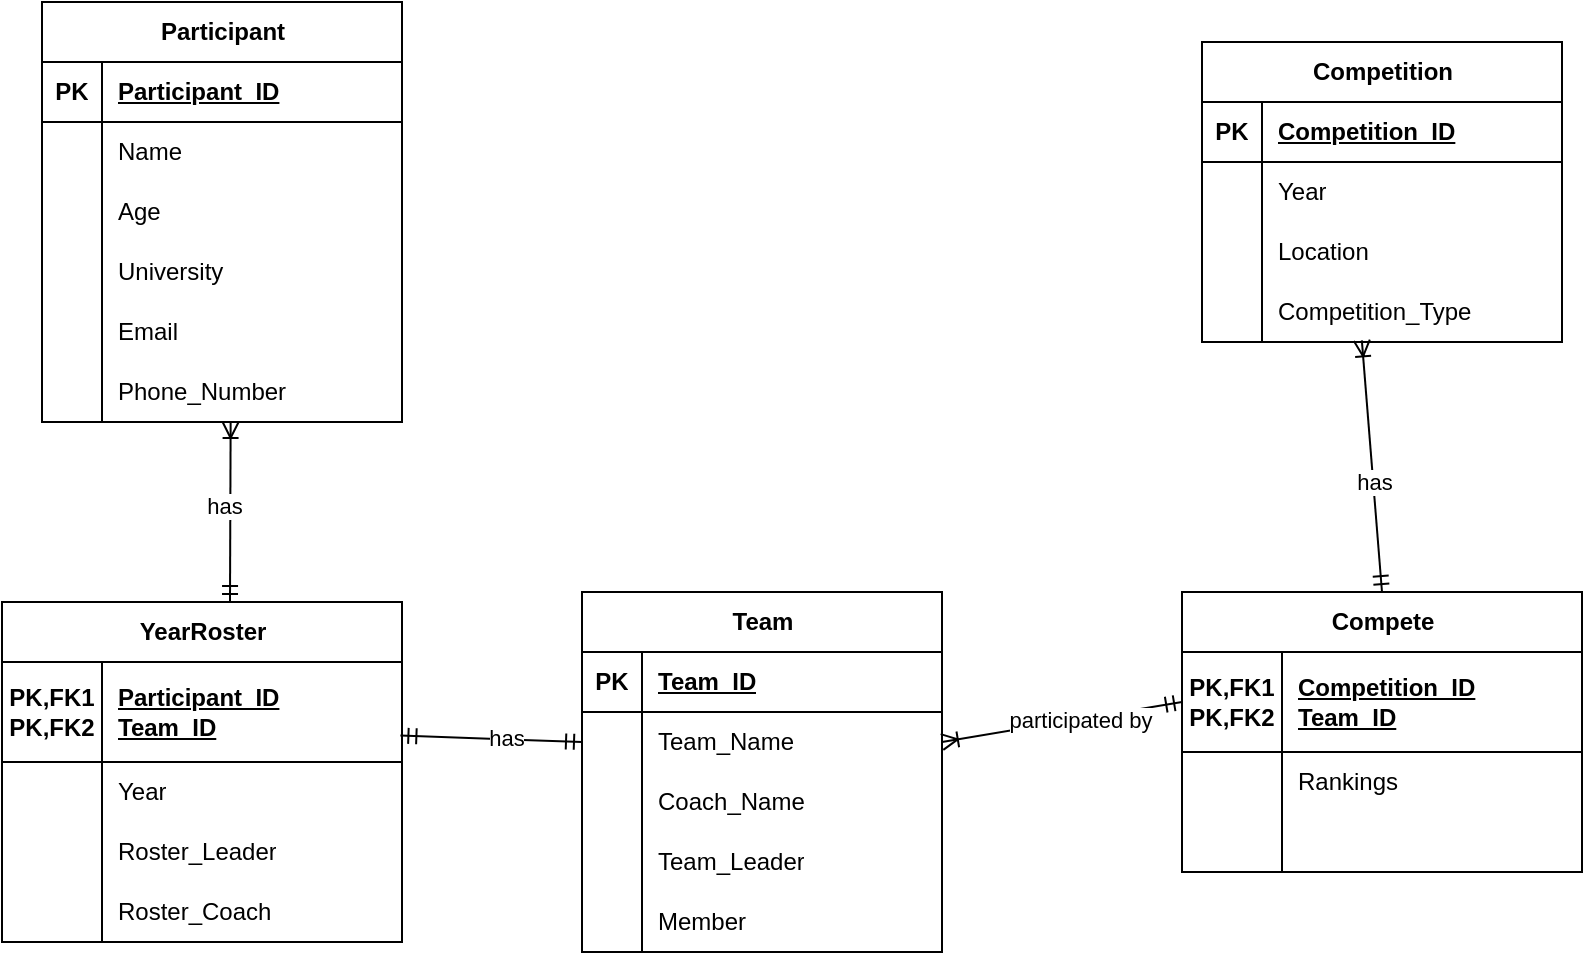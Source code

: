 <mxfile version="24.8.3">
  <diagram name="Page-1" id="C-N8FNtPRdhwEiZpswKw">
    <mxGraphModel dx="1050" dy="522" grid="1" gridSize="10" guides="1" tooltips="1" connect="1" arrows="1" fold="1" page="1" pageScale="1" pageWidth="850" pageHeight="1100" math="0" shadow="0">
      <root>
        <mxCell id="0" />
        <mxCell id="1" parent="0" />
        <mxCell id="xI8_T-rvhFCvF-OkGqdw-1" value="Participant" style="shape=table;startSize=30;container=1;collapsible=1;childLayout=tableLayout;fixedRows=1;rowLines=0;fontStyle=1;align=center;resizeLast=1;html=1;" vertex="1" parent="1">
          <mxGeometry x="50" y="200" width="180" height="210" as="geometry" />
        </mxCell>
        <mxCell id="xI8_T-rvhFCvF-OkGqdw-2" value="" style="shape=tableRow;horizontal=0;startSize=0;swimlaneHead=0;swimlaneBody=0;fillColor=none;collapsible=0;dropTarget=0;points=[[0,0.5],[1,0.5]];portConstraint=eastwest;top=0;left=0;right=0;bottom=1;" vertex="1" parent="xI8_T-rvhFCvF-OkGqdw-1">
          <mxGeometry y="30" width="180" height="30" as="geometry" />
        </mxCell>
        <mxCell id="xI8_T-rvhFCvF-OkGqdw-3" value="PK" style="shape=partialRectangle;connectable=0;fillColor=none;top=0;left=0;bottom=0;right=0;fontStyle=1;overflow=hidden;whiteSpace=wrap;html=1;" vertex="1" parent="xI8_T-rvhFCvF-OkGqdw-2">
          <mxGeometry width="30" height="30" as="geometry">
            <mxRectangle width="30" height="30" as="alternateBounds" />
          </mxGeometry>
        </mxCell>
        <mxCell id="xI8_T-rvhFCvF-OkGqdw-4" value="Participant_ID" style="shape=partialRectangle;connectable=0;fillColor=none;top=0;left=0;bottom=0;right=0;align=left;spacingLeft=6;fontStyle=5;overflow=hidden;whiteSpace=wrap;html=1;" vertex="1" parent="xI8_T-rvhFCvF-OkGqdw-2">
          <mxGeometry x="30" width="150" height="30" as="geometry">
            <mxRectangle width="150" height="30" as="alternateBounds" />
          </mxGeometry>
        </mxCell>
        <mxCell id="xI8_T-rvhFCvF-OkGqdw-5" value="" style="shape=tableRow;horizontal=0;startSize=0;swimlaneHead=0;swimlaneBody=0;fillColor=none;collapsible=0;dropTarget=0;points=[[0,0.5],[1,0.5]];portConstraint=eastwest;top=0;left=0;right=0;bottom=0;" vertex="1" parent="xI8_T-rvhFCvF-OkGqdw-1">
          <mxGeometry y="60" width="180" height="30" as="geometry" />
        </mxCell>
        <mxCell id="xI8_T-rvhFCvF-OkGqdw-6" value="" style="shape=partialRectangle;connectable=0;fillColor=none;top=0;left=0;bottom=0;right=0;editable=1;overflow=hidden;whiteSpace=wrap;html=1;" vertex="1" parent="xI8_T-rvhFCvF-OkGqdw-5">
          <mxGeometry width="30" height="30" as="geometry">
            <mxRectangle width="30" height="30" as="alternateBounds" />
          </mxGeometry>
        </mxCell>
        <mxCell id="xI8_T-rvhFCvF-OkGqdw-7" value="Name" style="shape=partialRectangle;connectable=0;fillColor=none;top=0;left=0;bottom=0;right=0;align=left;spacingLeft=6;overflow=hidden;whiteSpace=wrap;html=1;" vertex="1" parent="xI8_T-rvhFCvF-OkGqdw-5">
          <mxGeometry x="30" width="150" height="30" as="geometry">
            <mxRectangle width="150" height="30" as="alternateBounds" />
          </mxGeometry>
        </mxCell>
        <mxCell id="xI8_T-rvhFCvF-OkGqdw-8" value="" style="shape=tableRow;horizontal=0;startSize=0;swimlaneHead=0;swimlaneBody=0;fillColor=none;collapsible=0;dropTarget=0;points=[[0,0.5],[1,0.5]];portConstraint=eastwest;top=0;left=0;right=0;bottom=0;" vertex="1" parent="xI8_T-rvhFCvF-OkGqdw-1">
          <mxGeometry y="90" width="180" height="30" as="geometry" />
        </mxCell>
        <mxCell id="xI8_T-rvhFCvF-OkGqdw-9" value="" style="shape=partialRectangle;connectable=0;fillColor=none;top=0;left=0;bottom=0;right=0;editable=1;overflow=hidden;whiteSpace=wrap;html=1;" vertex="1" parent="xI8_T-rvhFCvF-OkGqdw-8">
          <mxGeometry width="30" height="30" as="geometry">
            <mxRectangle width="30" height="30" as="alternateBounds" />
          </mxGeometry>
        </mxCell>
        <mxCell id="xI8_T-rvhFCvF-OkGqdw-10" value="Age" style="shape=partialRectangle;connectable=0;fillColor=none;top=0;left=0;bottom=0;right=0;align=left;spacingLeft=6;overflow=hidden;whiteSpace=wrap;html=1;" vertex="1" parent="xI8_T-rvhFCvF-OkGqdw-8">
          <mxGeometry x="30" width="150" height="30" as="geometry">
            <mxRectangle width="150" height="30" as="alternateBounds" />
          </mxGeometry>
        </mxCell>
        <mxCell id="xI8_T-rvhFCvF-OkGqdw-14" value="" style="shape=tableRow;horizontal=0;startSize=0;swimlaneHead=0;swimlaneBody=0;fillColor=none;collapsible=0;dropTarget=0;points=[[0,0.5],[1,0.5]];portConstraint=eastwest;top=0;left=0;right=0;bottom=0;" vertex="1" parent="xI8_T-rvhFCvF-OkGqdw-1">
          <mxGeometry y="120" width="180" height="30" as="geometry" />
        </mxCell>
        <mxCell id="xI8_T-rvhFCvF-OkGqdw-15" value="" style="shape=partialRectangle;connectable=0;fillColor=none;top=0;left=0;bottom=0;right=0;editable=1;overflow=hidden;whiteSpace=wrap;html=1;" vertex="1" parent="xI8_T-rvhFCvF-OkGqdw-14">
          <mxGeometry width="30" height="30" as="geometry">
            <mxRectangle width="30" height="30" as="alternateBounds" />
          </mxGeometry>
        </mxCell>
        <mxCell id="xI8_T-rvhFCvF-OkGqdw-16" value="University" style="shape=partialRectangle;connectable=0;fillColor=none;top=0;left=0;bottom=0;right=0;align=left;spacingLeft=6;overflow=hidden;whiteSpace=wrap;html=1;" vertex="1" parent="xI8_T-rvhFCvF-OkGqdw-14">
          <mxGeometry x="30" width="150" height="30" as="geometry">
            <mxRectangle width="150" height="30" as="alternateBounds" />
          </mxGeometry>
        </mxCell>
        <mxCell id="xI8_T-rvhFCvF-OkGqdw-17" value="" style="shape=tableRow;horizontal=0;startSize=0;swimlaneHead=0;swimlaneBody=0;fillColor=none;collapsible=0;dropTarget=0;points=[[0,0.5],[1,0.5]];portConstraint=eastwest;top=0;left=0;right=0;bottom=0;" vertex="1" parent="xI8_T-rvhFCvF-OkGqdw-1">
          <mxGeometry y="150" width="180" height="30" as="geometry" />
        </mxCell>
        <mxCell id="xI8_T-rvhFCvF-OkGqdw-18" value="" style="shape=partialRectangle;connectable=0;fillColor=none;top=0;left=0;bottom=0;right=0;editable=1;overflow=hidden;whiteSpace=wrap;html=1;" vertex="1" parent="xI8_T-rvhFCvF-OkGqdw-17">
          <mxGeometry width="30" height="30" as="geometry">
            <mxRectangle width="30" height="30" as="alternateBounds" />
          </mxGeometry>
        </mxCell>
        <mxCell id="xI8_T-rvhFCvF-OkGqdw-19" value="Email" style="shape=partialRectangle;connectable=0;fillColor=none;top=0;left=0;bottom=0;right=0;align=left;spacingLeft=6;overflow=hidden;whiteSpace=wrap;html=1;" vertex="1" parent="xI8_T-rvhFCvF-OkGqdw-17">
          <mxGeometry x="30" width="150" height="30" as="geometry">
            <mxRectangle width="150" height="30" as="alternateBounds" />
          </mxGeometry>
        </mxCell>
        <mxCell id="xI8_T-rvhFCvF-OkGqdw-11" value="" style="shape=tableRow;horizontal=0;startSize=0;swimlaneHead=0;swimlaneBody=0;fillColor=none;collapsible=0;dropTarget=0;points=[[0,0.5],[1,0.5]];portConstraint=eastwest;top=0;left=0;right=0;bottom=0;" vertex="1" parent="xI8_T-rvhFCvF-OkGqdw-1">
          <mxGeometry y="180" width="180" height="30" as="geometry" />
        </mxCell>
        <mxCell id="xI8_T-rvhFCvF-OkGqdw-12" value="" style="shape=partialRectangle;connectable=0;fillColor=none;top=0;left=0;bottom=0;right=0;editable=1;overflow=hidden;whiteSpace=wrap;html=1;" vertex="1" parent="xI8_T-rvhFCvF-OkGqdw-11">
          <mxGeometry width="30" height="30" as="geometry">
            <mxRectangle width="30" height="30" as="alternateBounds" />
          </mxGeometry>
        </mxCell>
        <mxCell id="xI8_T-rvhFCvF-OkGqdw-13" value="Phone_Number" style="shape=partialRectangle;connectable=0;fillColor=none;top=0;left=0;bottom=0;right=0;align=left;spacingLeft=6;overflow=hidden;whiteSpace=wrap;html=1;" vertex="1" parent="xI8_T-rvhFCvF-OkGqdw-11">
          <mxGeometry x="30" width="150" height="30" as="geometry">
            <mxRectangle width="150" height="30" as="alternateBounds" />
          </mxGeometry>
        </mxCell>
        <mxCell id="xI8_T-rvhFCvF-OkGqdw-20" value="Team" style="shape=table;startSize=30;container=1;collapsible=1;childLayout=tableLayout;fixedRows=1;rowLines=0;fontStyle=1;align=center;resizeLast=1;html=1;" vertex="1" parent="1">
          <mxGeometry x="320" y="495" width="180" height="180" as="geometry" />
        </mxCell>
        <mxCell id="xI8_T-rvhFCvF-OkGqdw-21" value="" style="shape=tableRow;horizontal=0;startSize=0;swimlaneHead=0;swimlaneBody=0;fillColor=none;collapsible=0;dropTarget=0;points=[[0,0.5],[1,0.5]];portConstraint=eastwest;top=0;left=0;right=0;bottom=1;" vertex="1" parent="xI8_T-rvhFCvF-OkGqdw-20">
          <mxGeometry y="30" width="180" height="30" as="geometry" />
        </mxCell>
        <mxCell id="xI8_T-rvhFCvF-OkGqdw-22" value="PK" style="shape=partialRectangle;connectable=0;fillColor=none;top=0;left=0;bottom=0;right=0;fontStyle=1;overflow=hidden;whiteSpace=wrap;html=1;" vertex="1" parent="xI8_T-rvhFCvF-OkGqdw-21">
          <mxGeometry width="30" height="30" as="geometry">
            <mxRectangle width="30" height="30" as="alternateBounds" />
          </mxGeometry>
        </mxCell>
        <mxCell id="xI8_T-rvhFCvF-OkGqdw-23" value="Team_ID" style="shape=partialRectangle;connectable=0;fillColor=none;top=0;left=0;bottom=0;right=0;align=left;spacingLeft=6;fontStyle=5;overflow=hidden;whiteSpace=wrap;html=1;" vertex="1" parent="xI8_T-rvhFCvF-OkGqdw-21">
          <mxGeometry x="30" width="150" height="30" as="geometry">
            <mxRectangle width="150" height="30" as="alternateBounds" />
          </mxGeometry>
        </mxCell>
        <mxCell id="xI8_T-rvhFCvF-OkGqdw-24" value="" style="shape=tableRow;horizontal=0;startSize=0;swimlaneHead=0;swimlaneBody=0;fillColor=none;collapsible=0;dropTarget=0;points=[[0,0.5],[1,0.5]];portConstraint=eastwest;top=0;left=0;right=0;bottom=0;" vertex="1" parent="xI8_T-rvhFCvF-OkGqdw-20">
          <mxGeometry y="60" width="180" height="30" as="geometry" />
        </mxCell>
        <mxCell id="xI8_T-rvhFCvF-OkGqdw-25" value="" style="shape=partialRectangle;connectable=0;fillColor=none;top=0;left=0;bottom=0;right=0;editable=1;overflow=hidden;whiteSpace=wrap;html=1;" vertex="1" parent="xI8_T-rvhFCvF-OkGqdw-24">
          <mxGeometry width="30" height="30" as="geometry">
            <mxRectangle width="30" height="30" as="alternateBounds" />
          </mxGeometry>
        </mxCell>
        <mxCell id="xI8_T-rvhFCvF-OkGqdw-26" value="Team_Name" style="shape=partialRectangle;connectable=0;fillColor=none;top=0;left=0;bottom=0;right=0;align=left;spacingLeft=6;overflow=hidden;whiteSpace=wrap;html=1;" vertex="1" parent="xI8_T-rvhFCvF-OkGqdw-24">
          <mxGeometry x="30" width="150" height="30" as="geometry">
            <mxRectangle width="150" height="30" as="alternateBounds" />
          </mxGeometry>
        </mxCell>
        <mxCell id="xI8_T-rvhFCvF-OkGqdw-27" value="" style="shape=tableRow;horizontal=0;startSize=0;swimlaneHead=0;swimlaneBody=0;fillColor=none;collapsible=0;dropTarget=0;points=[[0,0.5],[1,0.5]];portConstraint=eastwest;top=0;left=0;right=0;bottom=0;" vertex="1" parent="xI8_T-rvhFCvF-OkGqdw-20">
          <mxGeometry y="90" width="180" height="30" as="geometry" />
        </mxCell>
        <mxCell id="xI8_T-rvhFCvF-OkGqdw-28" value="" style="shape=partialRectangle;connectable=0;fillColor=none;top=0;left=0;bottom=0;right=0;editable=1;overflow=hidden;whiteSpace=wrap;html=1;" vertex="1" parent="xI8_T-rvhFCvF-OkGqdw-27">
          <mxGeometry width="30" height="30" as="geometry">
            <mxRectangle width="30" height="30" as="alternateBounds" />
          </mxGeometry>
        </mxCell>
        <mxCell id="xI8_T-rvhFCvF-OkGqdw-29" value="Coach_Name" style="shape=partialRectangle;connectable=0;fillColor=none;top=0;left=0;bottom=0;right=0;align=left;spacingLeft=6;overflow=hidden;whiteSpace=wrap;html=1;" vertex="1" parent="xI8_T-rvhFCvF-OkGqdw-27">
          <mxGeometry x="30" width="150" height="30" as="geometry">
            <mxRectangle width="150" height="30" as="alternateBounds" />
          </mxGeometry>
        </mxCell>
        <mxCell id="xI8_T-rvhFCvF-OkGqdw-30" value="" style="shape=tableRow;horizontal=0;startSize=0;swimlaneHead=0;swimlaneBody=0;fillColor=none;collapsible=0;dropTarget=0;points=[[0,0.5],[1,0.5]];portConstraint=eastwest;top=0;left=0;right=0;bottom=0;" vertex="1" parent="xI8_T-rvhFCvF-OkGqdw-20">
          <mxGeometry y="120" width="180" height="30" as="geometry" />
        </mxCell>
        <mxCell id="xI8_T-rvhFCvF-OkGqdw-31" value="" style="shape=partialRectangle;connectable=0;fillColor=none;top=0;left=0;bottom=0;right=0;editable=1;overflow=hidden;whiteSpace=wrap;html=1;" vertex="1" parent="xI8_T-rvhFCvF-OkGqdw-30">
          <mxGeometry width="30" height="30" as="geometry">
            <mxRectangle width="30" height="30" as="alternateBounds" />
          </mxGeometry>
        </mxCell>
        <mxCell id="xI8_T-rvhFCvF-OkGqdw-32" value="Team_Leader" style="shape=partialRectangle;connectable=0;fillColor=none;top=0;left=0;bottom=0;right=0;align=left;spacingLeft=6;overflow=hidden;whiteSpace=wrap;html=1;" vertex="1" parent="xI8_T-rvhFCvF-OkGqdw-30">
          <mxGeometry x="30" width="150" height="30" as="geometry">
            <mxRectangle width="150" height="30" as="alternateBounds" />
          </mxGeometry>
        </mxCell>
        <mxCell id="xI8_T-rvhFCvF-OkGqdw-59" value="" style="shape=tableRow;horizontal=0;startSize=0;swimlaneHead=0;swimlaneBody=0;fillColor=none;collapsible=0;dropTarget=0;points=[[0,0.5],[1,0.5]];portConstraint=eastwest;top=0;left=0;right=0;bottom=0;" vertex="1" parent="xI8_T-rvhFCvF-OkGqdw-20">
          <mxGeometry y="150" width="180" height="30" as="geometry" />
        </mxCell>
        <mxCell id="xI8_T-rvhFCvF-OkGqdw-60" value="" style="shape=partialRectangle;connectable=0;fillColor=none;top=0;left=0;bottom=0;right=0;editable=1;overflow=hidden;whiteSpace=wrap;html=1;" vertex="1" parent="xI8_T-rvhFCvF-OkGqdw-59">
          <mxGeometry width="30" height="30" as="geometry">
            <mxRectangle width="30" height="30" as="alternateBounds" />
          </mxGeometry>
        </mxCell>
        <mxCell id="xI8_T-rvhFCvF-OkGqdw-61" value="Member" style="shape=partialRectangle;connectable=0;fillColor=none;top=0;left=0;bottom=0;right=0;align=left;spacingLeft=6;overflow=hidden;whiteSpace=wrap;html=1;" vertex="1" parent="xI8_T-rvhFCvF-OkGqdw-59">
          <mxGeometry x="30" width="150" height="30" as="geometry">
            <mxRectangle width="150" height="30" as="alternateBounds" />
          </mxGeometry>
        </mxCell>
        <mxCell id="xI8_T-rvhFCvF-OkGqdw-33" value="Competition" style="shape=table;startSize=30;container=1;collapsible=1;childLayout=tableLayout;fixedRows=1;rowLines=0;fontStyle=1;align=center;resizeLast=1;html=1;" vertex="1" parent="1">
          <mxGeometry x="630" y="220" width="180" height="150" as="geometry" />
        </mxCell>
        <mxCell id="xI8_T-rvhFCvF-OkGqdw-34" value="" style="shape=tableRow;horizontal=0;startSize=0;swimlaneHead=0;swimlaneBody=0;fillColor=none;collapsible=0;dropTarget=0;points=[[0,0.5],[1,0.5]];portConstraint=eastwest;top=0;left=0;right=0;bottom=1;" vertex="1" parent="xI8_T-rvhFCvF-OkGqdw-33">
          <mxGeometry y="30" width="180" height="30" as="geometry" />
        </mxCell>
        <mxCell id="xI8_T-rvhFCvF-OkGqdw-35" value="PK" style="shape=partialRectangle;connectable=0;fillColor=none;top=0;left=0;bottom=0;right=0;fontStyle=1;overflow=hidden;whiteSpace=wrap;html=1;" vertex="1" parent="xI8_T-rvhFCvF-OkGqdw-34">
          <mxGeometry width="30" height="30" as="geometry">
            <mxRectangle width="30" height="30" as="alternateBounds" />
          </mxGeometry>
        </mxCell>
        <mxCell id="xI8_T-rvhFCvF-OkGqdw-36" value="Competition_ID" style="shape=partialRectangle;connectable=0;fillColor=none;top=0;left=0;bottom=0;right=0;align=left;spacingLeft=6;fontStyle=5;overflow=hidden;whiteSpace=wrap;html=1;" vertex="1" parent="xI8_T-rvhFCvF-OkGqdw-34">
          <mxGeometry x="30" width="150" height="30" as="geometry">
            <mxRectangle width="150" height="30" as="alternateBounds" />
          </mxGeometry>
        </mxCell>
        <mxCell id="xI8_T-rvhFCvF-OkGqdw-37" value="" style="shape=tableRow;horizontal=0;startSize=0;swimlaneHead=0;swimlaneBody=0;fillColor=none;collapsible=0;dropTarget=0;points=[[0,0.5],[1,0.5]];portConstraint=eastwest;top=0;left=0;right=0;bottom=0;" vertex="1" parent="xI8_T-rvhFCvF-OkGqdw-33">
          <mxGeometry y="60" width="180" height="30" as="geometry" />
        </mxCell>
        <mxCell id="xI8_T-rvhFCvF-OkGqdw-38" value="" style="shape=partialRectangle;connectable=0;fillColor=none;top=0;left=0;bottom=0;right=0;editable=1;overflow=hidden;whiteSpace=wrap;html=1;" vertex="1" parent="xI8_T-rvhFCvF-OkGqdw-37">
          <mxGeometry width="30" height="30" as="geometry">
            <mxRectangle width="30" height="30" as="alternateBounds" />
          </mxGeometry>
        </mxCell>
        <mxCell id="xI8_T-rvhFCvF-OkGqdw-39" value="Year" style="shape=partialRectangle;connectable=0;fillColor=none;top=0;left=0;bottom=0;right=0;align=left;spacingLeft=6;overflow=hidden;whiteSpace=wrap;html=1;" vertex="1" parent="xI8_T-rvhFCvF-OkGqdw-37">
          <mxGeometry x="30" width="150" height="30" as="geometry">
            <mxRectangle width="150" height="30" as="alternateBounds" />
          </mxGeometry>
        </mxCell>
        <mxCell id="xI8_T-rvhFCvF-OkGqdw-40" value="" style="shape=tableRow;horizontal=0;startSize=0;swimlaneHead=0;swimlaneBody=0;fillColor=none;collapsible=0;dropTarget=0;points=[[0,0.5],[1,0.5]];portConstraint=eastwest;top=0;left=0;right=0;bottom=0;" vertex="1" parent="xI8_T-rvhFCvF-OkGqdw-33">
          <mxGeometry y="90" width="180" height="30" as="geometry" />
        </mxCell>
        <mxCell id="xI8_T-rvhFCvF-OkGqdw-41" value="" style="shape=partialRectangle;connectable=0;fillColor=none;top=0;left=0;bottom=0;right=0;editable=1;overflow=hidden;whiteSpace=wrap;html=1;" vertex="1" parent="xI8_T-rvhFCvF-OkGqdw-40">
          <mxGeometry width="30" height="30" as="geometry">
            <mxRectangle width="30" height="30" as="alternateBounds" />
          </mxGeometry>
        </mxCell>
        <mxCell id="xI8_T-rvhFCvF-OkGqdw-42" value="Location" style="shape=partialRectangle;connectable=0;fillColor=none;top=0;left=0;bottom=0;right=0;align=left;spacingLeft=6;overflow=hidden;whiteSpace=wrap;html=1;" vertex="1" parent="xI8_T-rvhFCvF-OkGqdw-40">
          <mxGeometry x="30" width="150" height="30" as="geometry">
            <mxRectangle width="150" height="30" as="alternateBounds" />
          </mxGeometry>
        </mxCell>
        <mxCell id="xI8_T-rvhFCvF-OkGqdw-43" value="" style="shape=tableRow;horizontal=0;startSize=0;swimlaneHead=0;swimlaneBody=0;fillColor=none;collapsible=0;dropTarget=0;points=[[0,0.5],[1,0.5]];portConstraint=eastwest;top=0;left=0;right=0;bottom=0;" vertex="1" parent="xI8_T-rvhFCvF-OkGqdw-33">
          <mxGeometry y="120" width="180" height="30" as="geometry" />
        </mxCell>
        <mxCell id="xI8_T-rvhFCvF-OkGqdw-44" value="" style="shape=partialRectangle;connectable=0;fillColor=none;top=0;left=0;bottom=0;right=0;editable=1;overflow=hidden;whiteSpace=wrap;html=1;" vertex="1" parent="xI8_T-rvhFCvF-OkGqdw-43">
          <mxGeometry width="30" height="30" as="geometry">
            <mxRectangle width="30" height="30" as="alternateBounds" />
          </mxGeometry>
        </mxCell>
        <mxCell id="xI8_T-rvhFCvF-OkGqdw-45" value="Competition_Type" style="shape=partialRectangle;connectable=0;fillColor=none;top=0;left=0;bottom=0;right=0;align=left;spacingLeft=6;overflow=hidden;whiteSpace=wrap;html=1;" vertex="1" parent="xI8_T-rvhFCvF-OkGqdw-43">
          <mxGeometry x="30" width="150" height="30" as="geometry">
            <mxRectangle width="150" height="30" as="alternateBounds" />
          </mxGeometry>
        </mxCell>
        <mxCell id="xI8_T-rvhFCvF-OkGqdw-46" value="YearRoster" style="shape=table;startSize=30;container=1;collapsible=1;childLayout=tableLayout;fixedRows=1;rowLines=0;fontStyle=1;align=center;resizeLast=1;html=1;" vertex="1" parent="1">
          <mxGeometry x="30" y="500" width="200" height="170" as="geometry" />
        </mxCell>
        <mxCell id="xI8_T-rvhFCvF-OkGqdw-47" value="" style="shape=tableRow;horizontal=0;startSize=0;swimlaneHead=0;swimlaneBody=0;fillColor=none;collapsible=0;dropTarget=0;points=[[0,0.5],[1,0.5]];portConstraint=eastwest;top=0;left=0;right=0;bottom=1;" vertex="1" parent="xI8_T-rvhFCvF-OkGqdw-46">
          <mxGeometry y="30" width="200" height="50" as="geometry" />
        </mxCell>
        <mxCell id="xI8_T-rvhFCvF-OkGqdw-48" value="PK,FK1&lt;div&gt;PK,FK2&lt;/div&gt;" style="shape=partialRectangle;connectable=0;fillColor=none;top=0;left=0;bottom=0;right=0;fontStyle=1;overflow=hidden;whiteSpace=wrap;html=1;" vertex="1" parent="xI8_T-rvhFCvF-OkGqdw-47">
          <mxGeometry width="50" height="50" as="geometry">
            <mxRectangle width="50" height="50" as="alternateBounds" />
          </mxGeometry>
        </mxCell>
        <mxCell id="xI8_T-rvhFCvF-OkGqdw-49" value="Participant_ID&lt;div&gt;Team_ID&lt;/div&gt;" style="shape=partialRectangle;connectable=0;fillColor=none;top=0;left=0;bottom=0;right=0;align=left;spacingLeft=6;fontStyle=5;overflow=hidden;whiteSpace=wrap;html=1;" vertex="1" parent="xI8_T-rvhFCvF-OkGqdw-47">
          <mxGeometry x="50" width="150" height="50" as="geometry">
            <mxRectangle width="150" height="50" as="alternateBounds" />
          </mxGeometry>
        </mxCell>
        <mxCell id="xI8_T-rvhFCvF-OkGqdw-50" value="" style="shape=tableRow;horizontal=0;startSize=0;swimlaneHead=0;swimlaneBody=0;fillColor=none;collapsible=0;dropTarget=0;points=[[0,0.5],[1,0.5]];portConstraint=eastwest;top=0;left=0;right=0;bottom=0;" vertex="1" parent="xI8_T-rvhFCvF-OkGqdw-46">
          <mxGeometry y="80" width="200" height="30" as="geometry" />
        </mxCell>
        <mxCell id="xI8_T-rvhFCvF-OkGqdw-51" value="" style="shape=partialRectangle;connectable=0;fillColor=none;top=0;left=0;bottom=0;right=0;editable=1;overflow=hidden;whiteSpace=wrap;html=1;" vertex="1" parent="xI8_T-rvhFCvF-OkGqdw-50">
          <mxGeometry width="50" height="30" as="geometry">
            <mxRectangle width="50" height="30" as="alternateBounds" />
          </mxGeometry>
        </mxCell>
        <mxCell id="xI8_T-rvhFCvF-OkGqdw-52" value="Year" style="shape=partialRectangle;connectable=0;fillColor=none;top=0;left=0;bottom=0;right=0;align=left;spacingLeft=6;overflow=hidden;whiteSpace=wrap;html=1;" vertex="1" parent="xI8_T-rvhFCvF-OkGqdw-50">
          <mxGeometry x="50" width="150" height="30" as="geometry">
            <mxRectangle width="150" height="30" as="alternateBounds" />
          </mxGeometry>
        </mxCell>
        <mxCell id="xI8_T-rvhFCvF-OkGqdw-53" value="" style="shape=tableRow;horizontal=0;startSize=0;swimlaneHead=0;swimlaneBody=0;fillColor=none;collapsible=0;dropTarget=0;points=[[0,0.5],[1,0.5]];portConstraint=eastwest;top=0;left=0;right=0;bottom=0;" vertex="1" parent="xI8_T-rvhFCvF-OkGqdw-46">
          <mxGeometry y="110" width="200" height="30" as="geometry" />
        </mxCell>
        <mxCell id="xI8_T-rvhFCvF-OkGqdw-54" value="" style="shape=partialRectangle;connectable=0;fillColor=none;top=0;left=0;bottom=0;right=0;editable=1;overflow=hidden;whiteSpace=wrap;html=1;" vertex="1" parent="xI8_T-rvhFCvF-OkGqdw-53">
          <mxGeometry width="50" height="30" as="geometry">
            <mxRectangle width="50" height="30" as="alternateBounds" />
          </mxGeometry>
        </mxCell>
        <mxCell id="xI8_T-rvhFCvF-OkGqdw-55" value="Roster_Leader" style="shape=partialRectangle;connectable=0;fillColor=none;top=0;left=0;bottom=0;right=0;align=left;spacingLeft=6;overflow=hidden;whiteSpace=wrap;html=1;" vertex="1" parent="xI8_T-rvhFCvF-OkGqdw-53">
          <mxGeometry x="50" width="150" height="30" as="geometry">
            <mxRectangle width="150" height="30" as="alternateBounds" />
          </mxGeometry>
        </mxCell>
        <mxCell id="xI8_T-rvhFCvF-OkGqdw-56" value="" style="shape=tableRow;horizontal=0;startSize=0;swimlaneHead=0;swimlaneBody=0;fillColor=none;collapsible=0;dropTarget=0;points=[[0,0.5],[1,0.5]];portConstraint=eastwest;top=0;left=0;right=0;bottom=0;" vertex="1" parent="xI8_T-rvhFCvF-OkGqdw-46">
          <mxGeometry y="140" width="200" height="30" as="geometry" />
        </mxCell>
        <mxCell id="xI8_T-rvhFCvF-OkGqdw-57" value="" style="shape=partialRectangle;connectable=0;fillColor=none;top=0;left=0;bottom=0;right=0;editable=1;overflow=hidden;whiteSpace=wrap;html=1;" vertex="1" parent="xI8_T-rvhFCvF-OkGqdw-56">
          <mxGeometry width="50" height="30" as="geometry">
            <mxRectangle width="50" height="30" as="alternateBounds" />
          </mxGeometry>
        </mxCell>
        <mxCell id="xI8_T-rvhFCvF-OkGqdw-58" value="Roster_Coach" style="shape=partialRectangle;connectable=0;fillColor=none;top=0;left=0;bottom=0;right=0;align=left;spacingLeft=6;overflow=hidden;whiteSpace=wrap;html=1;" vertex="1" parent="xI8_T-rvhFCvF-OkGqdw-56">
          <mxGeometry x="50" width="150" height="30" as="geometry">
            <mxRectangle width="150" height="30" as="alternateBounds" />
          </mxGeometry>
        </mxCell>
        <mxCell id="xI8_T-rvhFCvF-OkGqdw-66" value="" style="fontSize=12;html=1;endArrow=ERoneToMany;startArrow=ERmandOne;rounded=0;entryX=0.524;entryY=1;entryDx=0;entryDy=0;entryPerimeter=0;" edge="1" parent="1" target="xI8_T-rvhFCvF-OkGqdw-11">
          <mxGeometry width="100" height="100" relative="1" as="geometry">
            <mxPoint x="144" y="500" as="sourcePoint" />
            <mxPoint x="200" y="420" as="targetPoint" />
          </mxGeometry>
        </mxCell>
        <mxCell id="xI8_T-rvhFCvF-OkGqdw-67" value="has" style="edgeLabel;html=1;align=center;verticalAlign=middle;resizable=0;points=[];" vertex="1" connectable="0" parent="xI8_T-rvhFCvF-OkGqdw-66">
          <mxGeometry x="0.08" y="3" relative="1" as="geometry">
            <mxPoint as="offset" />
          </mxGeometry>
        </mxCell>
        <mxCell id="xI8_T-rvhFCvF-OkGqdw-68" value="" style="fontSize=12;html=1;endArrow=ERmandOne;startArrow=ERmandOne;rounded=0;exitX=0.996;exitY=0.736;exitDx=0;exitDy=0;exitPerimeter=0;entryX=0;entryY=0.5;entryDx=0;entryDy=0;" edge="1" parent="1" source="xI8_T-rvhFCvF-OkGqdw-47" target="xI8_T-rvhFCvF-OkGqdw-24">
          <mxGeometry width="100" height="100" relative="1" as="geometry">
            <mxPoint x="260" y="650" as="sourcePoint" />
            <mxPoint x="360" y="550" as="targetPoint" />
          </mxGeometry>
        </mxCell>
        <mxCell id="xI8_T-rvhFCvF-OkGqdw-69" value="has" style="edgeLabel;html=1;align=center;verticalAlign=middle;resizable=0;points=[];" vertex="1" connectable="0" parent="xI8_T-rvhFCvF-OkGqdw-68">
          <mxGeometry x="0.153" y="1" relative="1" as="geometry">
            <mxPoint as="offset" />
          </mxGeometry>
        </mxCell>
        <mxCell id="xI8_T-rvhFCvF-OkGqdw-83" value="Compete" style="shape=table;startSize=30;container=1;collapsible=1;childLayout=tableLayout;fixedRows=1;rowLines=0;fontStyle=1;align=center;resizeLast=1;html=1;" vertex="1" parent="1">
          <mxGeometry x="620" y="495" width="200" height="140" as="geometry" />
        </mxCell>
        <mxCell id="xI8_T-rvhFCvF-OkGqdw-84" value="" style="shape=tableRow;horizontal=0;startSize=0;swimlaneHead=0;swimlaneBody=0;fillColor=none;collapsible=0;dropTarget=0;points=[[0,0.5],[1,0.5]];portConstraint=eastwest;top=0;left=0;right=0;bottom=1;" vertex="1" parent="xI8_T-rvhFCvF-OkGqdw-83">
          <mxGeometry y="30" width="200" height="50" as="geometry" />
        </mxCell>
        <mxCell id="xI8_T-rvhFCvF-OkGqdw-85" value="PK,FK1&lt;div&gt;PK,FK2&lt;/div&gt;" style="shape=partialRectangle;connectable=0;fillColor=none;top=0;left=0;bottom=0;right=0;fontStyle=1;overflow=hidden;whiteSpace=wrap;html=1;" vertex="1" parent="xI8_T-rvhFCvF-OkGqdw-84">
          <mxGeometry width="50" height="50" as="geometry">
            <mxRectangle width="50" height="50" as="alternateBounds" />
          </mxGeometry>
        </mxCell>
        <mxCell id="xI8_T-rvhFCvF-OkGqdw-86" value="Competition_ID&lt;div&gt;Team_ID&lt;/div&gt;" style="shape=partialRectangle;connectable=0;fillColor=none;top=0;left=0;bottom=0;right=0;align=left;spacingLeft=6;fontStyle=5;overflow=hidden;whiteSpace=wrap;html=1;" vertex="1" parent="xI8_T-rvhFCvF-OkGqdw-84">
          <mxGeometry x="50" width="150" height="50" as="geometry">
            <mxRectangle width="150" height="50" as="alternateBounds" />
          </mxGeometry>
        </mxCell>
        <mxCell id="xI8_T-rvhFCvF-OkGqdw-87" value="" style="shape=tableRow;horizontal=0;startSize=0;swimlaneHead=0;swimlaneBody=0;fillColor=none;collapsible=0;dropTarget=0;points=[[0,0.5],[1,0.5]];portConstraint=eastwest;top=0;left=0;right=0;bottom=0;" vertex="1" parent="xI8_T-rvhFCvF-OkGqdw-83">
          <mxGeometry y="80" width="200" height="30" as="geometry" />
        </mxCell>
        <mxCell id="xI8_T-rvhFCvF-OkGqdw-88" value="" style="shape=partialRectangle;connectable=0;fillColor=none;top=0;left=0;bottom=0;right=0;editable=1;overflow=hidden;whiteSpace=wrap;html=1;" vertex="1" parent="xI8_T-rvhFCvF-OkGqdw-87">
          <mxGeometry width="50" height="30" as="geometry">
            <mxRectangle width="50" height="30" as="alternateBounds" />
          </mxGeometry>
        </mxCell>
        <mxCell id="xI8_T-rvhFCvF-OkGqdw-89" value="Rankings" style="shape=partialRectangle;connectable=0;fillColor=none;top=0;left=0;bottom=0;right=0;align=left;spacingLeft=6;overflow=hidden;whiteSpace=wrap;html=1;" vertex="1" parent="xI8_T-rvhFCvF-OkGqdw-87">
          <mxGeometry x="50" width="150" height="30" as="geometry">
            <mxRectangle width="150" height="30" as="alternateBounds" />
          </mxGeometry>
        </mxCell>
        <mxCell id="xI8_T-rvhFCvF-OkGqdw-90" value="" style="shape=tableRow;horizontal=0;startSize=0;swimlaneHead=0;swimlaneBody=0;fillColor=none;collapsible=0;dropTarget=0;points=[[0,0.5],[1,0.5]];portConstraint=eastwest;top=0;left=0;right=0;bottom=0;" vertex="1" parent="xI8_T-rvhFCvF-OkGqdw-83">
          <mxGeometry y="110" width="200" height="30" as="geometry" />
        </mxCell>
        <mxCell id="xI8_T-rvhFCvF-OkGqdw-91" value="" style="shape=partialRectangle;connectable=0;fillColor=none;top=0;left=0;bottom=0;right=0;editable=1;overflow=hidden;whiteSpace=wrap;html=1;" vertex="1" parent="xI8_T-rvhFCvF-OkGqdw-90">
          <mxGeometry width="50" height="30" as="geometry">
            <mxRectangle width="50" height="30" as="alternateBounds" />
          </mxGeometry>
        </mxCell>
        <mxCell id="xI8_T-rvhFCvF-OkGqdw-92" value="" style="shape=partialRectangle;connectable=0;fillColor=none;top=0;left=0;bottom=0;right=0;align=left;spacingLeft=6;overflow=hidden;whiteSpace=wrap;html=1;" vertex="1" parent="xI8_T-rvhFCvF-OkGqdw-90">
          <mxGeometry x="50" width="150" height="30" as="geometry">
            <mxRectangle width="150" height="30" as="alternateBounds" />
          </mxGeometry>
        </mxCell>
        <mxCell id="xI8_T-rvhFCvF-OkGqdw-99" value="" style="fontSize=12;html=1;endArrow=ERoneToMany;startArrow=ERmandOne;rounded=0;exitX=0;exitY=0.5;exitDx=0;exitDy=0;entryX=1;entryY=0.5;entryDx=0;entryDy=0;" edge="1" parent="1" source="xI8_T-rvhFCvF-OkGqdw-84" target="xI8_T-rvhFCvF-OkGqdw-24">
          <mxGeometry width="100" height="100" relative="1" as="geometry">
            <mxPoint x="490" y="450" as="sourcePoint" />
            <mxPoint x="590" y="350" as="targetPoint" />
          </mxGeometry>
        </mxCell>
        <mxCell id="xI8_T-rvhFCvF-OkGqdw-101" value="participated by" style="edgeLabel;html=1;align=center;verticalAlign=middle;resizable=0;points=[];" vertex="1" connectable="0" parent="xI8_T-rvhFCvF-OkGqdw-99">
          <mxGeometry x="-0.152" relative="1" as="geometry">
            <mxPoint as="offset" />
          </mxGeometry>
        </mxCell>
        <mxCell id="xI8_T-rvhFCvF-OkGqdw-102" value="" style="fontSize=12;html=1;endArrow=ERoneToMany;startArrow=ERmandOne;rounded=0;exitX=0.5;exitY=0;exitDx=0;exitDy=0;entryX=0.444;entryY=0.973;entryDx=0;entryDy=0;entryPerimeter=0;" edge="1" parent="1" source="xI8_T-rvhFCvF-OkGqdw-83" target="xI8_T-rvhFCvF-OkGqdw-43">
          <mxGeometry width="100" height="100" relative="1" as="geometry">
            <mxPoint x="450" y="440" as="sourcePoint" />
            <mxPoint x="550" y="340" as="targetPoint" />
          </mxGeometry>
        </mxCell>
        <mxCell id="xI8_T-rvhFCvF-OkGqdw-103" value="has" style="edgeLabel;html=1;align=center;verticalAlign=middle;resizable=0;points=[];" vertex="1" connectable="0" parent="xI8_T-rvhFCvF-OkGqdw-102">
          <mxGeometry x="-0.132" relative="1" as="geometry">
            <mxPoint as="offset" />
          </mxGeometry>
        </mxCell>
      </root>
    </mxGraphModel>
  </diagram>
</mxfile>
